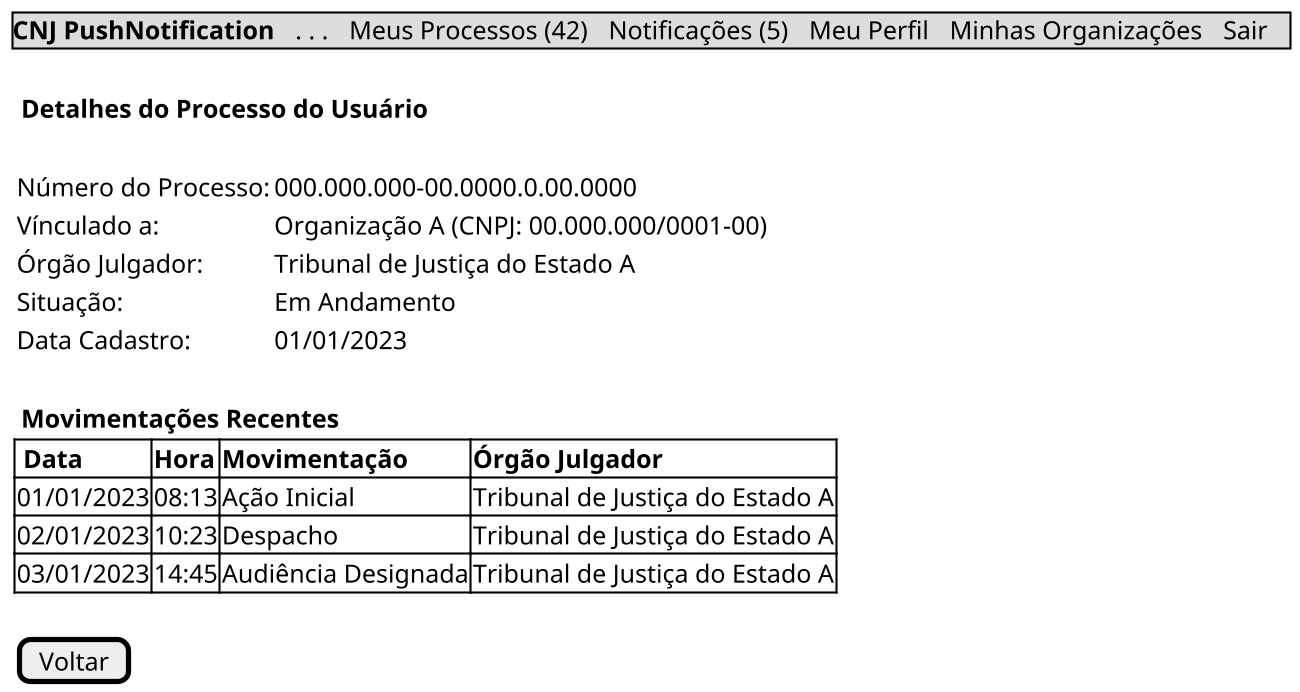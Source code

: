 @startsalt Detalhes do Processo do Usuário
skinparam dpi 200

{
    {* <b>CNJ PushNotification | . . . | Meus Processos (42) | Notificações (5) | Meu Perfil | Minhas Organizações | Sair }

    {
    . 
    <b> Detalhes do Processo do Usuário
    .

        {
            Número do Processo:  | 000.000.000-00.0000.0.00.0000
            Vínculado a:         | Organização A (CNPJ: 00.000.000/0001-00)
            Órgão Julgador:      | Tribunal de Justiça do Estado A
            Situação:            | Em Andamento
            Data Cadastro:       | 01/01/2023
        }
        .
        <b> Movimentações Recentes
        {#
            <b> Data   |<b>Hora | <b>Movimentação     | <b>Órgão Julgador
            01/01/2023 | 08:13  | Ação Inicial        | Tribunal de Justiça do Estado A
            02/01/2023 | 10:23  | Despacho            | Tribunal de Justiça do Estado A
            03/01/2023 | 14:45  | Audiência Designada | Tribunal de Justiça do Estado A
        }
        .
        [Voltar]
        .
    }
}
@endsalt
